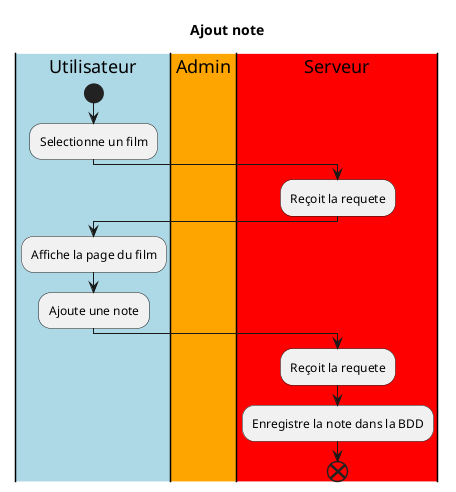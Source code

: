 @startuml CineCourts
title "Ajout note"

|#LightBlue|Utilisateur|
|#Orange|Admin|
|#Red|Serveur|

    |Utilisateur|
    start
    :Selectionne un film;
    |Serveur|
    :Reçoit la requete;
    |Utilisateur|
    :Affiche la page du film;
    :Ajoute une note;
    |Serveur|
    :Reçoit la requete;
    :Enregistre la note dans la BDD;
    end